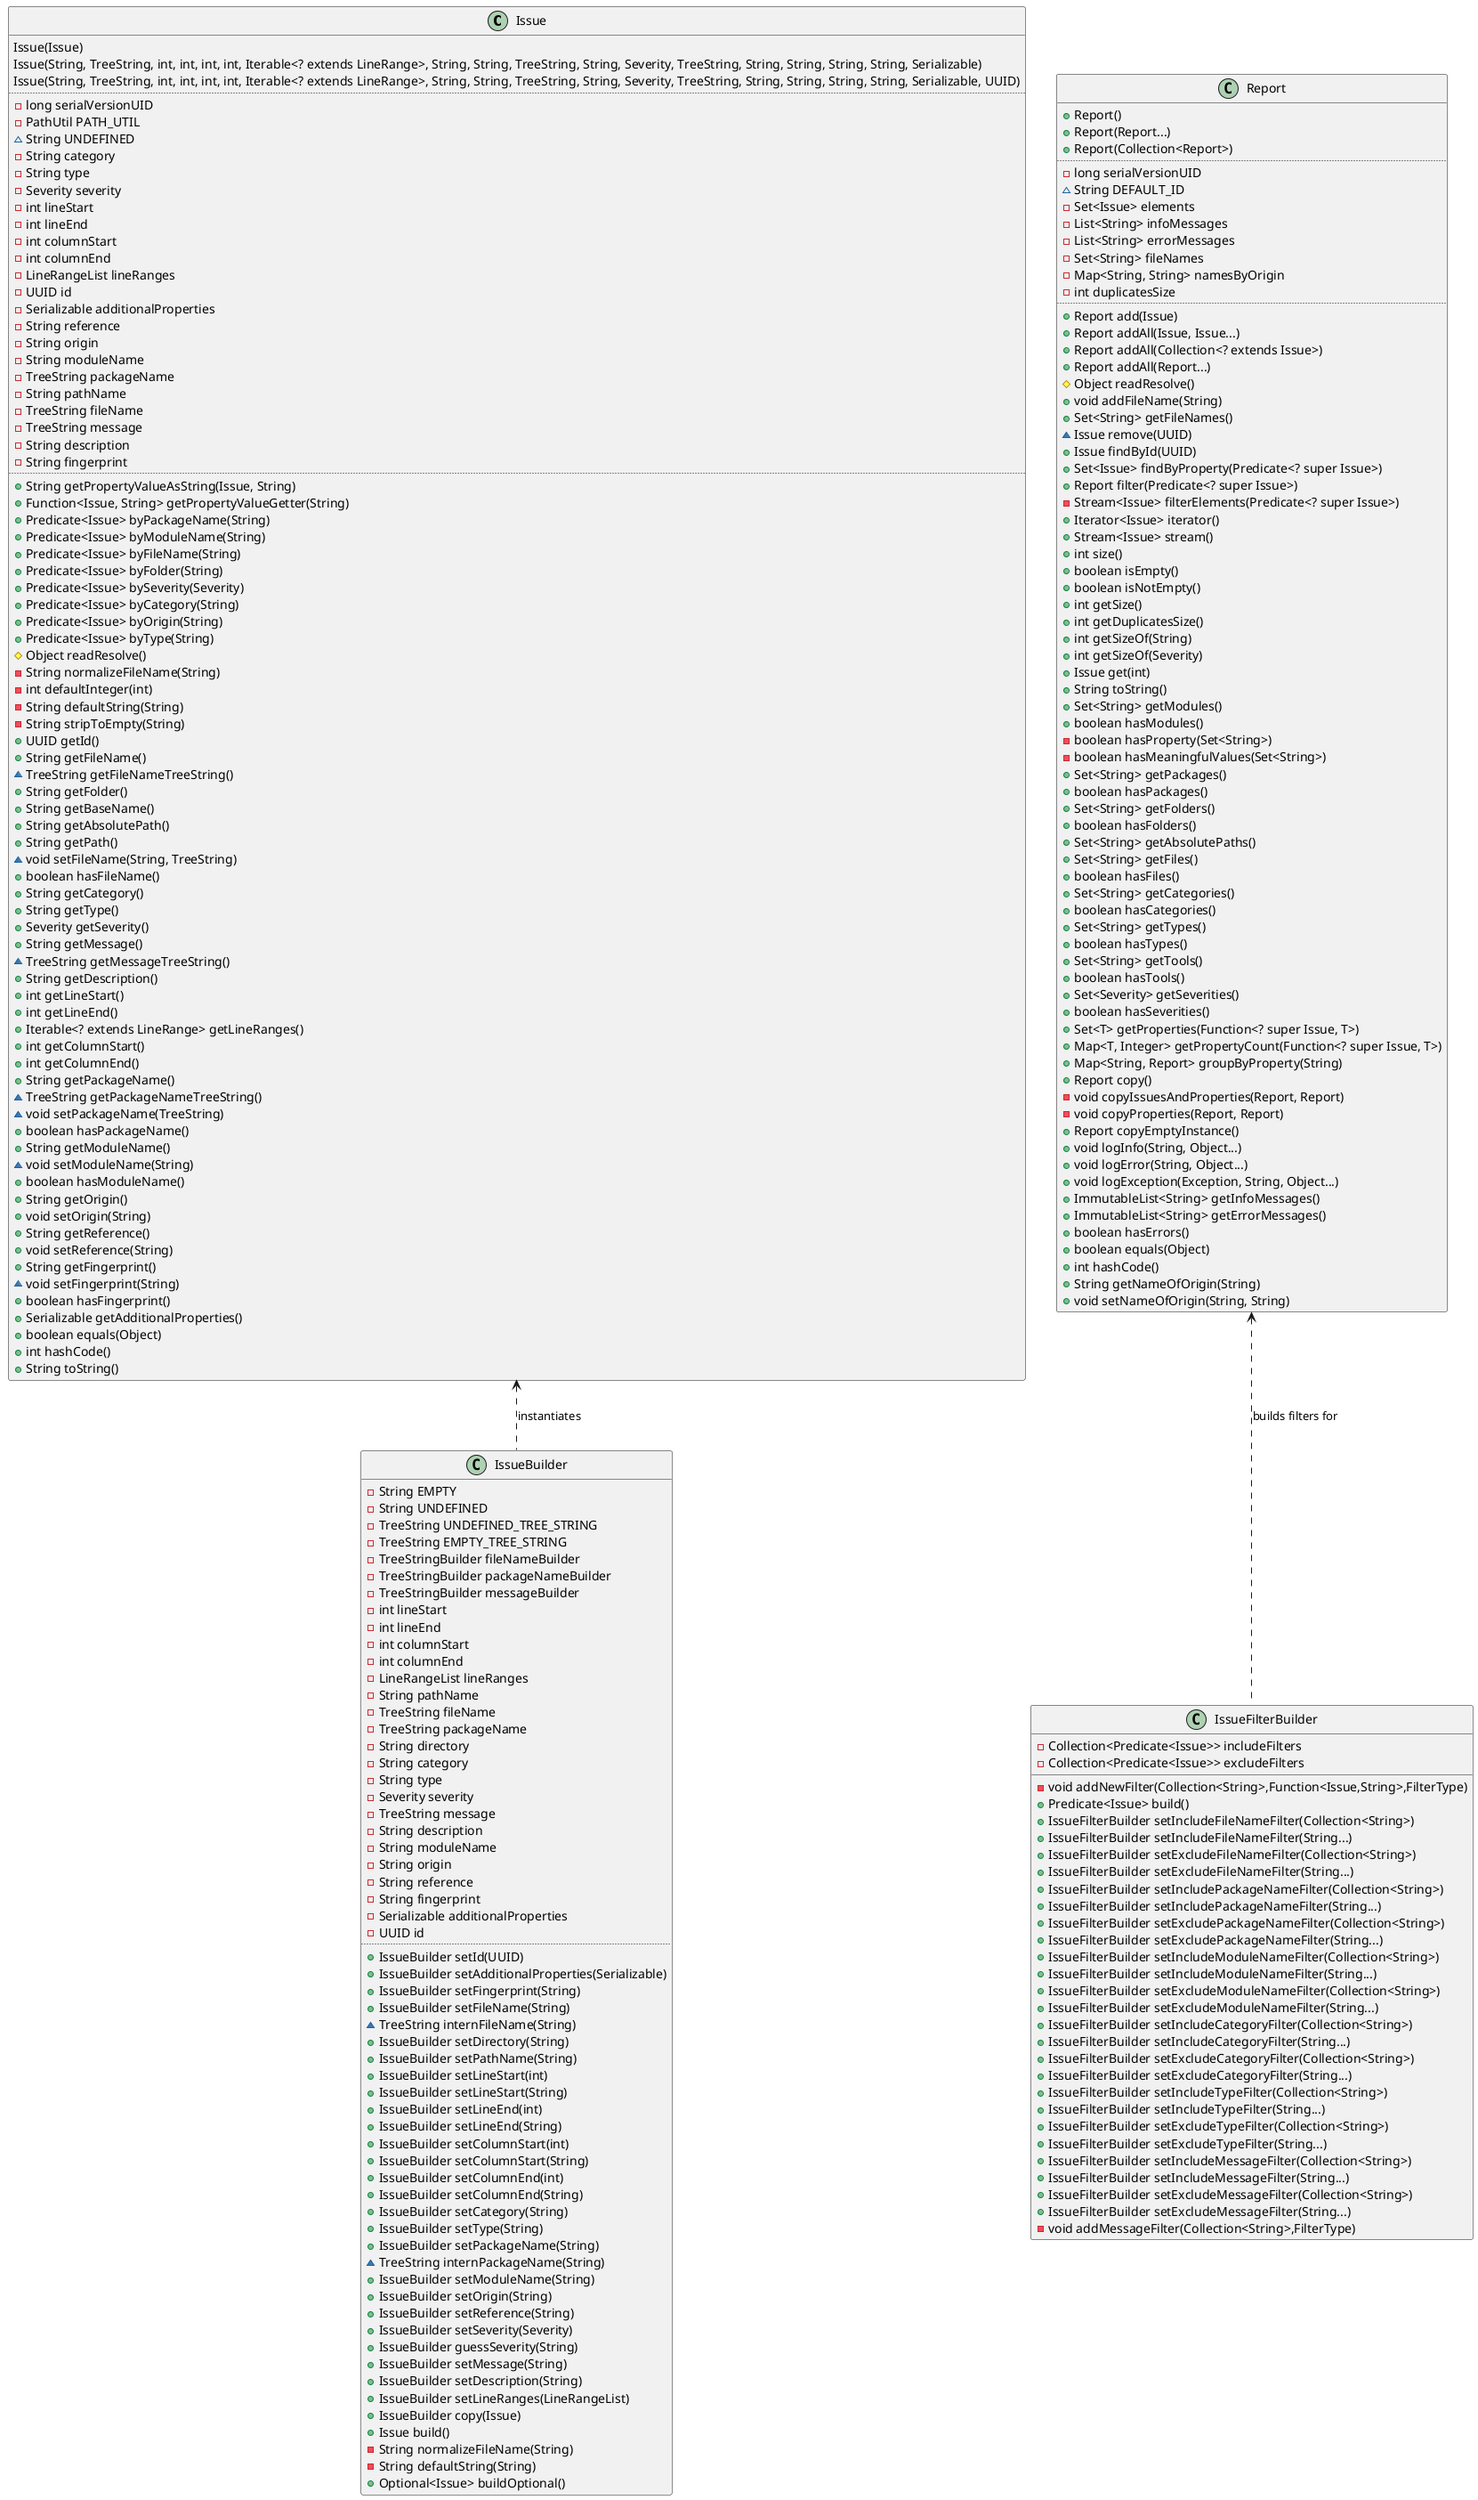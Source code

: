 @startuml

class Issue {
 Issue(Issue)
 Issue(String, TreeString, int, int, int, int, Iterable<? extends LineRange>, String, String, TreeString, String, Severity, TreeString, String, String, String, String, Serializable)
 Issue(String, TreeString, int, int, int, int, Iterable<? extends LineRange>, String, String, TreeString, String, Severity, TreeString, String, String, String, String, Serializable, UUID)
 ..
 -long serialVersionUID
 -PathUtil PATH_UTIL
 ~String UNDEFINED
 -String category
 -String type
 -Severity severity
 -int lineStart
 -int lineEnd
 -int columnStart
 -int columnEnd
 -LineRangeList lineRanges
 -UUID id
 -Serializable additionalProperties
 -String reference
 -String origin
 -String moduleName
 -TreeString packageName
 -String pathName
 -TreeString fileName
 -TreeString message
 -String description
 -String fingerprint
 ..
 +String getPropertyValueAsString(Issue, String)
 +Function<Issue, String> getPropertyValueGetter(String)
 +Predicate<Issue> byPackageName(String)
 +Predicate<Issue> byModuleName(String)
 +Predicate<Issue> byFileName(String)
 +Predicate<Issue> byFolder(String)
 +Predicate<Issue> bySeverity(Severity)
 +Predicate<Issue> byCategory(String)
 +Predicate<Issue> byOrigin(String)
 +Predicate<Issue> byType(String)
 #Object readResolve()
 -String normalizeFileName(String)
 -int defaultInteger(int)
 -String defaultString(String)
 -String stripToEmpty(String)
 +UUID getId()
 +String getFileName()
 ~TreeString getFileNameTreeString()
 +String getFolder()
 +String getBaseName()
 +String getAbsolutePath()
 +String getPath()
 ~void setFileName(String, TreeString)
 +boolean hasFileName()
 +String getCategory()
 +String getType()
 +Severity getSeverity()
 +String getMessage()
 ~TreeString getMessageTreeString()
 +String getDescription()
 +int getLineStart()
 +int getLineEnd()
 +Iterable<? extends LineRange> getLineRanges()
 +int getColumnStart()
 +int getColumnEnd()
 +String getPackageName()
 ~TreeString getPackageNameTreeString()
 ~void setPackageName(TreeString)
 +boolean hasPackageName()
 +String getModuleName()
 ~void setModuleName(String)
 +boolean hasModuleName()
 +String getOrigin()
 +void setOrigin(String)
 +String getReference()
 +void setReference(String)
 +String getFingerprint()
 ~void setFingerprint(String)
 +boolean hasFingerprint()
 +Serializable getAdditionalProperties()
 +boolean equals(Object)
 +int hashCode()
 +String toString()
}

class IssueBuilder {
 -String EMPTY
 -String UNDEFINED
 -TreeString UNDEFINED_TREE_STRING
 -TreeString EMPTY_TREE_STRING
 -TreeStringBuilder fileNameBuilder
 -TreeStringBuilder packageNameBuilder
 -TreeStringBuilder messageBuilder
 -int lineStart
 -int lineEnd
 -int columnStart
 -int columnEnd
 -LineRangeList lineRanges
 -String pathName
 -TreeString fileName
 -TreeString packageName
 -String directory
 -String category
 -String type
 -Severity severity
 -TreeString message
 -String description
 -String moduleName
 -String origin
 -String reference
 -String fingerprint
 -Serializable additionalProperties
 -UUID id
 ..
 +IssueBuilder setId(UUID)
 +IssueBuilder setAdditionalProperties(Serializable)
 +IssueBuilder setFingerprint(String)
 +IssueBuilder setFileName(String)
 ~TreeString internFileName(String)
 +IssueBuilder setDirectory(String)
 +IssueBuilder setPathName(String)
 +IssueBuilder setLineStart(int)
 +IssueBuilder setLineStart(String)
 +IssueBuilder setLineEnd(int)
 +IssueBuilder setLineEnd(String)
 +IssueBuilder setColumnStart(int)
 +IssueBuilder setColumnStart(String)
 +IssueBuilder setColumnEnd(int)
 +IssueBuilder setColumnEnd(String)
 +IssueBuilder setCategory(String)
 +IssueBuilder setType(String)
 +IssueBuilder setPackageName(String)
 ~TreeString internPackageName(String)
 +IssueBuilder setModuleName(String)
 +IssueBuilder setOrigin(String)
 +IssueBuilder setReference(String)
 +IssueBuilder setSeverity(Severity)
 +IssueBuilder guessSeverity(String)
 +IssueBuilder setMessage(String)
 +IssueBuilder setDescription(String)
 +IssueBuilder setLineRanges(LineRangeList)
 +IssueBuilder copy(Issue)
 +Issue build()
 -String normalizeFileName(String)
 -String defaultString(String)
 +Optional<Issue> buildOptional()
}

class Report {
 +Report()
 +Report(Report...)
 +Report(Collection<Report>)
 ..
 -long serialVersionUID
 ~String DEFAULT_ID
 -Set<Issue> elements
 -List<String> infoMessages
 -List<String> errorMessages
 -Set<String> fileNames
 -Map<String, String> namesByOrigin
 -int duplicatesSize
 ..
 +Report add(Issue)
 +Report addAll(Issue, Issue...)
 +Report addAll(Collection<? extends Issue>)
 +Report addAll(Report...)
 #Object readResolve()
 +void addFileName(String)
 +Set<String> getFileNames()
 ~Issue remove(UUID)
 +Issue findById(UUID)
 +Set<Issue> findByProperty(Predicate<? super Issue>)
 +Report filter(Predicate<? super Issue>)
 -Stream<Issue> filterElements(Predicate<? super Issue>)
 +Iterator<Issue> iterator()
 +Stream<Issue> stream()
 +int size()
 +boolean isEmpty()
 +boolean isNotEmpty()
 +int getSize()
 +int getDuplicatesSize()
 +int getSizeOf(String)
 +int getSizeOf(Severity)
 +Issue get(int)
 +String toString()
 +Set<String> getModules()
 +boolean hasModules()
 -boolean hasProperty(Set<String>)
 -boolean hasMeaningfulValues(Set<String>)
 +Set<String> getPackages()
 +boolean hasPackages()
 +Set<String> getFolders()
 +boolean hasFolders()
 +Set<String> getAbsolutePaths()
 +Set<String> getFiles()
 +boolean hasFiles()
 +Set<String> getCategories()
 +boolean hasCategories()
 +Set<String> getTypes()
 +boolean hasTypes()
 +Set<String> getTools()
 +boolean hasTools()
 +Set<Severity> getSeverities()
 +boolean hasSeverities()
 +Set<T> getProperties(Function<? super Issue, T>)
 +Map<T, Integer> getPropertyCount(Function<? super Issue, T>)
 +Map<String, Report> groupByProperty(String)
 +Report copy()
 -void copyIssuesAndProperties(Report, Report)
 -void copyProperties(Report, Report)
 +Report copyEmptyInstance()
 +void logInfo(String, Object...)
 +void logError(String, Object...)
 +void logException(Exception, String, Object...)
 +ImmutableList<String> getInfoMessages()
 +ImmutableList<String> getErrorMessages()
 +boolean hasErrors()
 +boolean equals(Object)
 +int hashCode()
 +String getNameOfOrigin(String)
 +void setNameOfOrigin(String, String)
}

class IssueFilterBuilder {
 -Collection<Predicate<Issue>> includeFilters
 -Collection<Predicate<Issue>> excludeFilters

 -void addNewFilter(Collection<String>,Function<Issue,String>,FilterType)
 +Predicate<Issue> build()
 +IssueFilterBuilder setIncludeFileNameFilter(Collection<String>)
 +IssueFilterBuilder setIncludeFileNameFilter(String...)
 +IssueFilterBuilder setExcludeFileNameFilter(Collection<String>)
 +IssueFilterBuilder setExcludeFileNameFilter(String...)
 +IssueFilterBuilder setIncludePackageNameFilter(Collection<String>)
 +IssueFilterBuilder setIncludePackageNameFilter(String...)
 +IssueFilterBuilder setExcludePackageNameFilter(Collection<String>)
 +IssueFilterBuilder setExcludePackageNameFilter(String...)
 +IssueFilterBuilder setIncludeModuleNameFilter(Collection<String>)
 +IssueFilterBuilder setIncludeModuleNameFilter(String...)
 +IssueFilterBuilder setExcludeModuleNameFilter(Collection<String>)
 +IssueFilterBuilder setExcludeModuleNameFilter(String...)
 +IssueFilterBuilder setIncludeCategoryFilter(Collection<String>)
 +IssueFilterBuilder setIncludeCategoryFilter(String...)
 +IssueFilterBuilder setExcludeCategoryFilter(Collection<String>)
 +IssueFilterBuilder setExcludeCategoryFilter(String...)
 +IssueFilterBuilder setIncludeTypeFilter(Collection<String>)
 +IssueFilterBuilder setIncludeTypeFilter(String...)
 +IssueFilterBuilder setExcludeTypeFilter(Collection<String>)
 +IssueFilterBuilder setExcludeTypeFilter(String...)
 +IssueFilterBuilder setIncludeMessageFilter(Collection<String>)
 +IssueFilterBuilder setIncludeMessageFilter(String...)
 +IssueFilterBuilder setExcludeMessageFilter(Collection<String>)
 +IssueFilterBuilder setExcludeMessageFilter(String...)
 -void addMessageFilter(Collection<String>,FilterType)
}

Issue <.. IssueBuilder : instantiates
Report <.. IssueFilterBuilder : builds filters for

@enduml